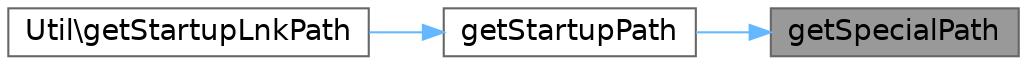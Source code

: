 digraph "getSpecialPath"
{
 // LATEX_PDF_SIZE
  bgcolor="transparent";
  edge [fontname=Helvetica,fontsize=14,labelfontname=Helvetica,labelfontsize=14];
  node [fontname=Helvetica,fontsize=14,shape=box,height=0.2,width=0.4];
  rankdir="RL";
  Node1 [id="Node000001",label="getSpecialPath",height=0.2,width=0.4,color="gray40", fillcolor="grey60", style="filled", fontcolor="black",tooltip=" "];
  Node1 -> Node2 [id="edge1_Node000001_Node000002",dir="back",color="steelblue1",style="solid",tooltip=" "];
  Node2 [id="Node000002",label="getStartupPath",height=0.2,width=0.4,color="grey40", fillcolor="white", style="filled",URL="$dd/de9/classVbs.html#afa896a018142f4d91a29b1cf67dbf51d",tooltip=" "];
  Node2 -> Node3 [id="edge2_Node000002_Node000003",dir="back",color="steelblue1",style="solid",tooltip=" "];
  Node3 [id="Node000003",label="Util\\getStartupLnkPath",height=0.2,width=0.4,color="grey40", fillcolor="white", style="filled",URL="$d6/de4/classUtil.html#aea5fb7adc9a5e5878027175c8d4b9e06",tooltip=" "];
}
